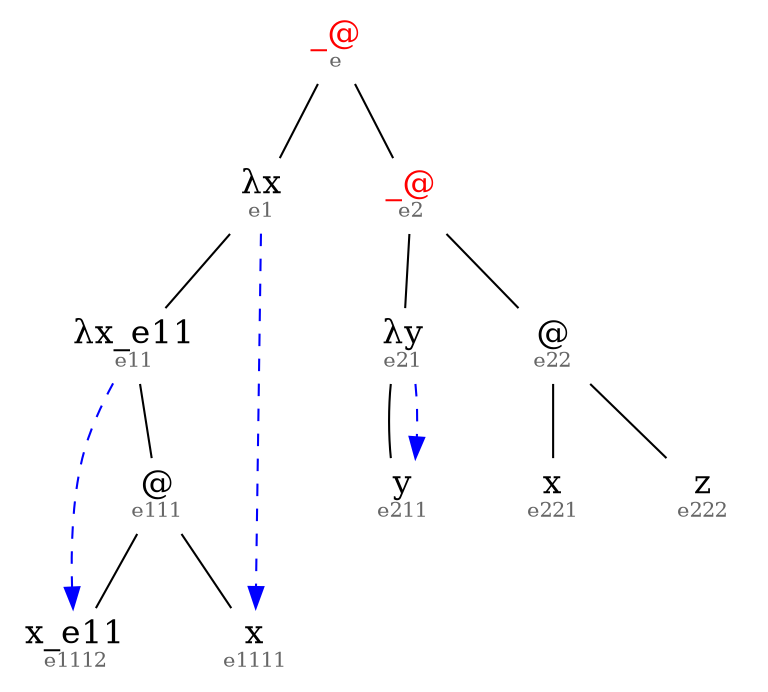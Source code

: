 digraph t10_fixed { layout=dot; rankdir=TB; e [label=<_@<br/><font point-size="10" color="gray40">e</font>>, shape=none, fontcolor="red", fontsize=16]; e1 [label=<λx<br/><font point-size="10" color="gray40">e1</font>>, shape=none, fontcolor="black", fontsize=16]; e11 [label=<λx_e11<br/><font point-size="10" color="gray40">e11</font>>, shape=none, fontcolor="black", fontsize=16]; e111 [label=<@<br/><font point-size="10" color="gray40">e111</font>>, shape=none, fontcolor="black", fontsize=16]; e1111 [label=<x<br/><font point-size="10" color="gray40">e1111</font>>, shape=none, fontcolor="black", fontsize=16]; e1112 [label=<x_e11<br/><font point-size="10" color="gray40">e1112</font>>, shape=none, fontcolor="black", fontsize=16]; e2 [label=<_@<br/><font point-size="10" color="gray40">e2</font>>, shape=none, fontcolor="red", fontsize=16]; e21 [label=<λy<br/><font point-size="10" color="gray40">e21</font>>, shape=none, fontcolor="black", fontsize=16]; e211 [label=<y<br/><font point-size="10" color="gray40">e211</font>>, shape=none, fontcolor="black", fontsize=16]; e22 [label=<@<br/><font point-size="10" color="gray40">e22</font>>, shape=none, fontcolor="black", fontsize=16]; e221 [label=<x<br/><font point-size="10" color="gray40">e221</font>>, shape=none, fontcolor="black", fontsize=16]; e222 [label=<z<br/><font point-size="10" color="gray40">e222</font>>, shape=none, fontcolor="black", fontsize=16]; e -> e1 [arrowhead=none]; e -> e2 [arrowhead=none]; e1 -> e11 [arrowhead=none]; e11 -> e111 [arrowhead=none]; e111 -> e1111 [arrowhead=none]; e111 -> e1112 [arrowhead=none]; e2 -> e21 [arrowhead=none]; e2 -> e22 [arrowhead=none]; e21 -> e211 [arrowhead=none]; e22 -> e221 [arrowhead=none]; e22 -> e222 [arrowhead=none]; e21 -> e211 [color=blue, style=dashed]; e11 -> e1112 [color=blue, style=dashed]; e1 -> e1111 [color=blue, style=dashed]; }
